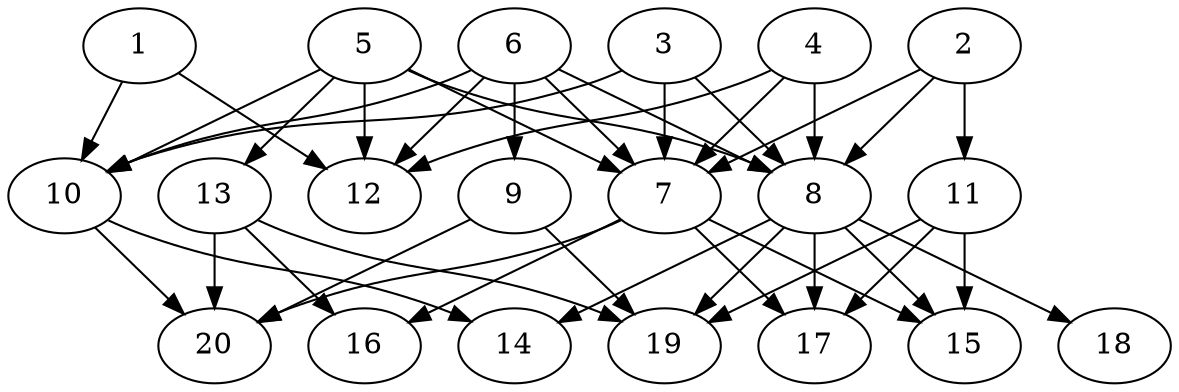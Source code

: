 // DAG automatically generated by daggen at Tue Jul 23 14:34:08 2019
// ./daggen --dot -n 20 --ccr 0.3 --fat 0.7 --regular 0.5 --density 0.8 --mindata 5242880 --maxdata 52428800 
digraph G {
  1 [size="138806613", alpha="0.15", expect_size="41641984"] 
  1 -> 10 [size ="41641984"]
  1 -> 12 [size ="41641984"]
  2 [size="51991893", alpha="0.08", expect_size="15597568"] 
  2 -> 7 [size ="15597568"]
  2 -> 8 [size ="15597568"]
  2 -> 11 [size ="15597568"]
  3 [size="141168640", alpha="0.18", expect_size="42350592"] 
  3 -> 7 [size ="42350592"]
  3 -> 8 [size ="42350592"]
  3 -> 10 [size ="42350592"]
  4 [size="81882453", alpha="0.03", expect_size="24564736"] 
  4 -> 7 [size ="24564736"]
  4 -> 8 [size ="24564736"]
  4 -> 12 [size ="24564736"]
  5 [size="38935893", alpha="0.19", expect_size="11680768"] 
  5 -> 7 [size ="11680768"]
  5 -> 8 [size ="11680768"]
  5 -> 10 [size ="11680768"]
  5 -> 12 [size ="11680768"]
  5 -> 13 [size ="11680768"]
  6 [size="159795200", alpha="0.13", expect_size="47938560"] 
  6 -> 7 [size ="47938560"]
  6 -> 8 [size ="47938560"]
  6 -> 9 [size ="47938560"]
  6 -> 10 [size ="47938560"]
  6 -> 12 [size ="47938560"]
  7 [size="163362133", alpha="0.01", expect_size="49008640"] 
  7 -> 15 [size ="49008640"]
  7 -> 16 [size ="49008640"]
  7 -> 17 [size ="49008640"]
  7 -> 20 [size ="49008640"]
  8 [size="98918400", alpha="0.14", expect_size="29675520"] 
  8 -> 14 [size ="29675520"]
  8 -> 15 [size ="29675520"]
  8 -> 17 [size ="29675520"]
  8 -> 18 [size ="29675520"]
  8 -> 19 [size ="29675520"]
  9 [size="83653973", alpha="0.02", expect_size="25096192"] 
  9 -> 19 [size ="25096192"]
  9 -> 20 [size ="25096192"]
  10 [size="31389013", alpha="0.12", expect_size="9416704"] 
  10 -> 14 [size ="9416704"]
  10 -> 20 [size ="9416704"]
  11 [size="127713280", alpha="0.14", expect_size="38313984"] 
  11 -> 15 [size ="38313984"]
  11 -> 17 [size ="38313984"]
  11 -> 19 [size ="38313984"]
  12 [size="88982187", alpha="0.19", expect_size="26694656"] 
  13 [size="152968533", alpha="0.16", expect_size="45890560"] 
  13 -> 16 [size ="45890560"]
  13 -> 19 [size ="45890560"]
  13 -> 20 [size ="45890560"]
  14 [size="138018133", alpha="0.19", expect_size="41405440"] 
  15 [size="160143360", alpha="0.05", expect_size="48043008"] 
  16 [size="150937600", alpha="0.00", expect_size="45281280"] 
  17 [size="93982720", alpha="0.14", expect_size="28194816"] 
  18 [size="101973333", alpha="0.17", expect_size="30592000"] 
  19 [size="58716160", alpha="0.13", expect_size="17614848"] 
  20 [size="78264320", alpha="0.14", expect_size="23479296"] 
}
